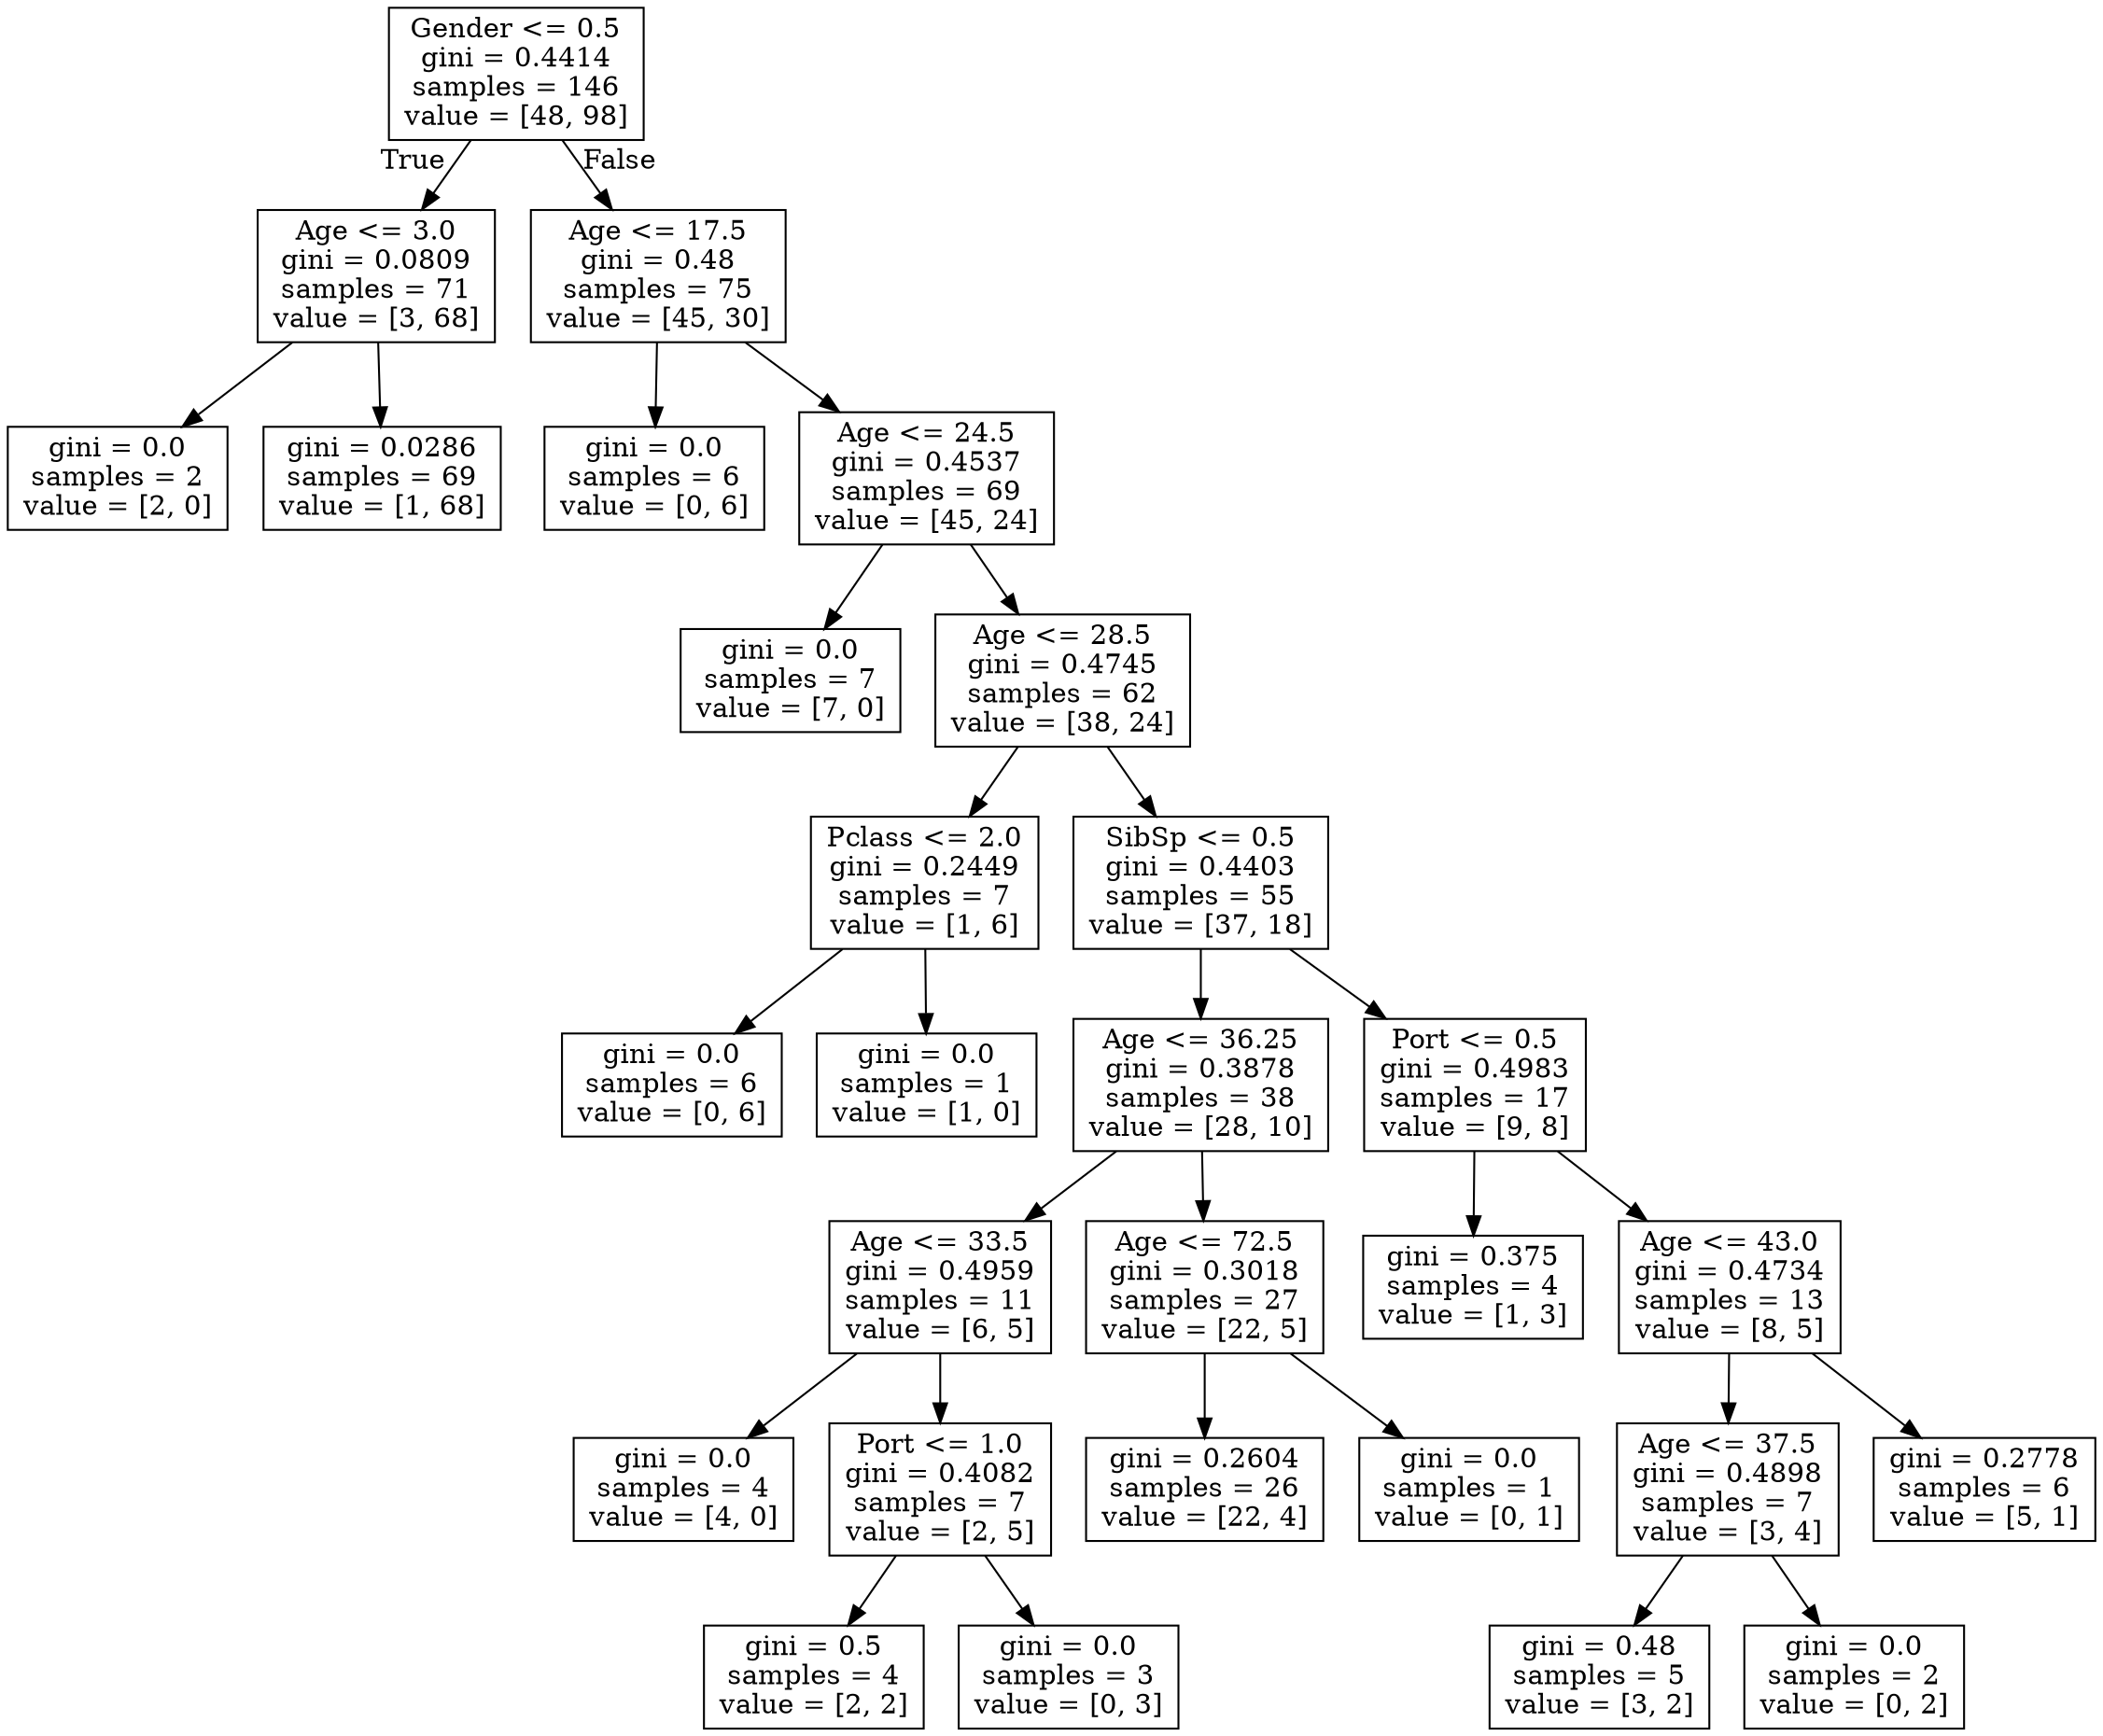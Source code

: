 digraph Tree {
node [shape=box] ;
0 [label="Gender <= 0.5\ngini = 0.4414\nsamples = 146\nvalue = [48, 98]"] ;
1 [label="Age <= 3.0\ngini = 0.0809\nsamples = 71\nvalue = [3, 68]"] ;
0 -> 1 [labeldistance=2.5, labelangle=45, headlabel="True"] ;
5 [label="gini = 0.0\nsamples = 2\nvalue = [2, 0]"] ;
1 -> 5 ;
6 [label="gini = 0.0286\nsamples = 69\nvalue = [1, 68]"] ;
1 -> 6 ;
2 [label="Age <= 17.5\ngini = 0.48\nsamples = 75\nvalue = [45, 30]"] ;
0 -> 2 [labeldistance=2.5, labelangle=-45, headlabel="False"] ;
3 [label="gini = 0.0\nsamples = 6\nvalue = [0, 6]"] ;
2 -> 3 ;
4 [label="Age <= 24.5\ngini = 0.4537\nsamples = 69\nvalue = [45, 24]"] ;
2 -> 4 ;
7 [label="gini = 0.0\nsamples = 7\nvalue = [7, 0]"] ;
4 -> 7 ;
8 [label="Age <= 28.5\ngini = 0.4745\nsamples = 62\nvalue = [38, 24]"] ;
4 -> 8 ;
9 [label="Pclass <= 2.0\ngini = 0.2449\nsamples = 7\nvalue = [1, 6]"] ;
8 -> 9 ;
11 [label="gini = 0.0\nsamples = 6\nvalue = [0, 6]"] ;
9 -> 11 ;
12 [label="gini = 0.0\nsamples = 1\nvalue = [1, 0]"] ;
9 -> 12 ;
10 [label="SibSp <= 0.5\ngini = 0.4403\nsamples = 55\nvalue = [37, 18]"] ;
8 -> 10 ;
13 [label="Age <= 36.25\ngini = 0.3878\nsamples = 38\nvalue = [28, 10]"] ;
10 -> 13 ;
15 [label="Age <= 33.5\ngini = 0.4959\nsamples = 11\nvalue = [6, 5]"] ;
13 -> 15 ;
17 [label="gini = 0.0\nsamples = 4\nvalue = [4, 0]"] ;
15 -> 17 ;
18 [label="Port <= 1.0\ngini = 0.4082\nsamples = 7\nvalue = [2, 5]"] ;
15 -> 18 ;
21 [label="gini = 0.5\nsamples = 4\nvalue = [2, 2]"] ;
18 -> 21 ;
22 [label="gini = 0.0\nsamples = 3\nvalue = [0, 3]"] ;
18 -> 22 ;
16 [label="Age <= 72.5\ngini = 0.3018\nsamples = 27\nvalue = [22, 5]"] ;
13 -> 16 ;
19 [label="gini = 0.2604\nsamples = 26\nvalue = [22, 4]"] ;
16 -> 19 ;
20 [label="gini = 0.0\nsamples = 1\nvalue = [0, 1]"] ;
16 -> 20 ;
14 [label="Port <= 0.5\ngini = 0.4983\nsamples = 17\nvalue = [9, 8]"] ;
10 -> 14 ;
23 [label="gini = 0.375\nsamples = 4\nvalue = [1, 3]"] ;
14 -> 23 ;
24 [label="Age <= 43.0\ngini = 0.4734\nsamples = 13\nvalue = [8, 5]"] ;
14 -> 24 ;
25 [label="Age <= 37.5\ngini = 0.4898\nsamples = 7\nvalue = [3, 4]"] ;
24 -> 25 ;
27 [label="gini = 0.48\nsamples = 5\nvalue = [3, 2]"] ;
25 -> 27 ;
28 [label="gini = 0.0\nsamples = 2\nvalue = [0, 2]"] ;
25 -> 28 ;
26 [label="gini = 0.2778\nsamples = 6\nvalue = [5, 1]"] ;
24 -> 26 ;
}